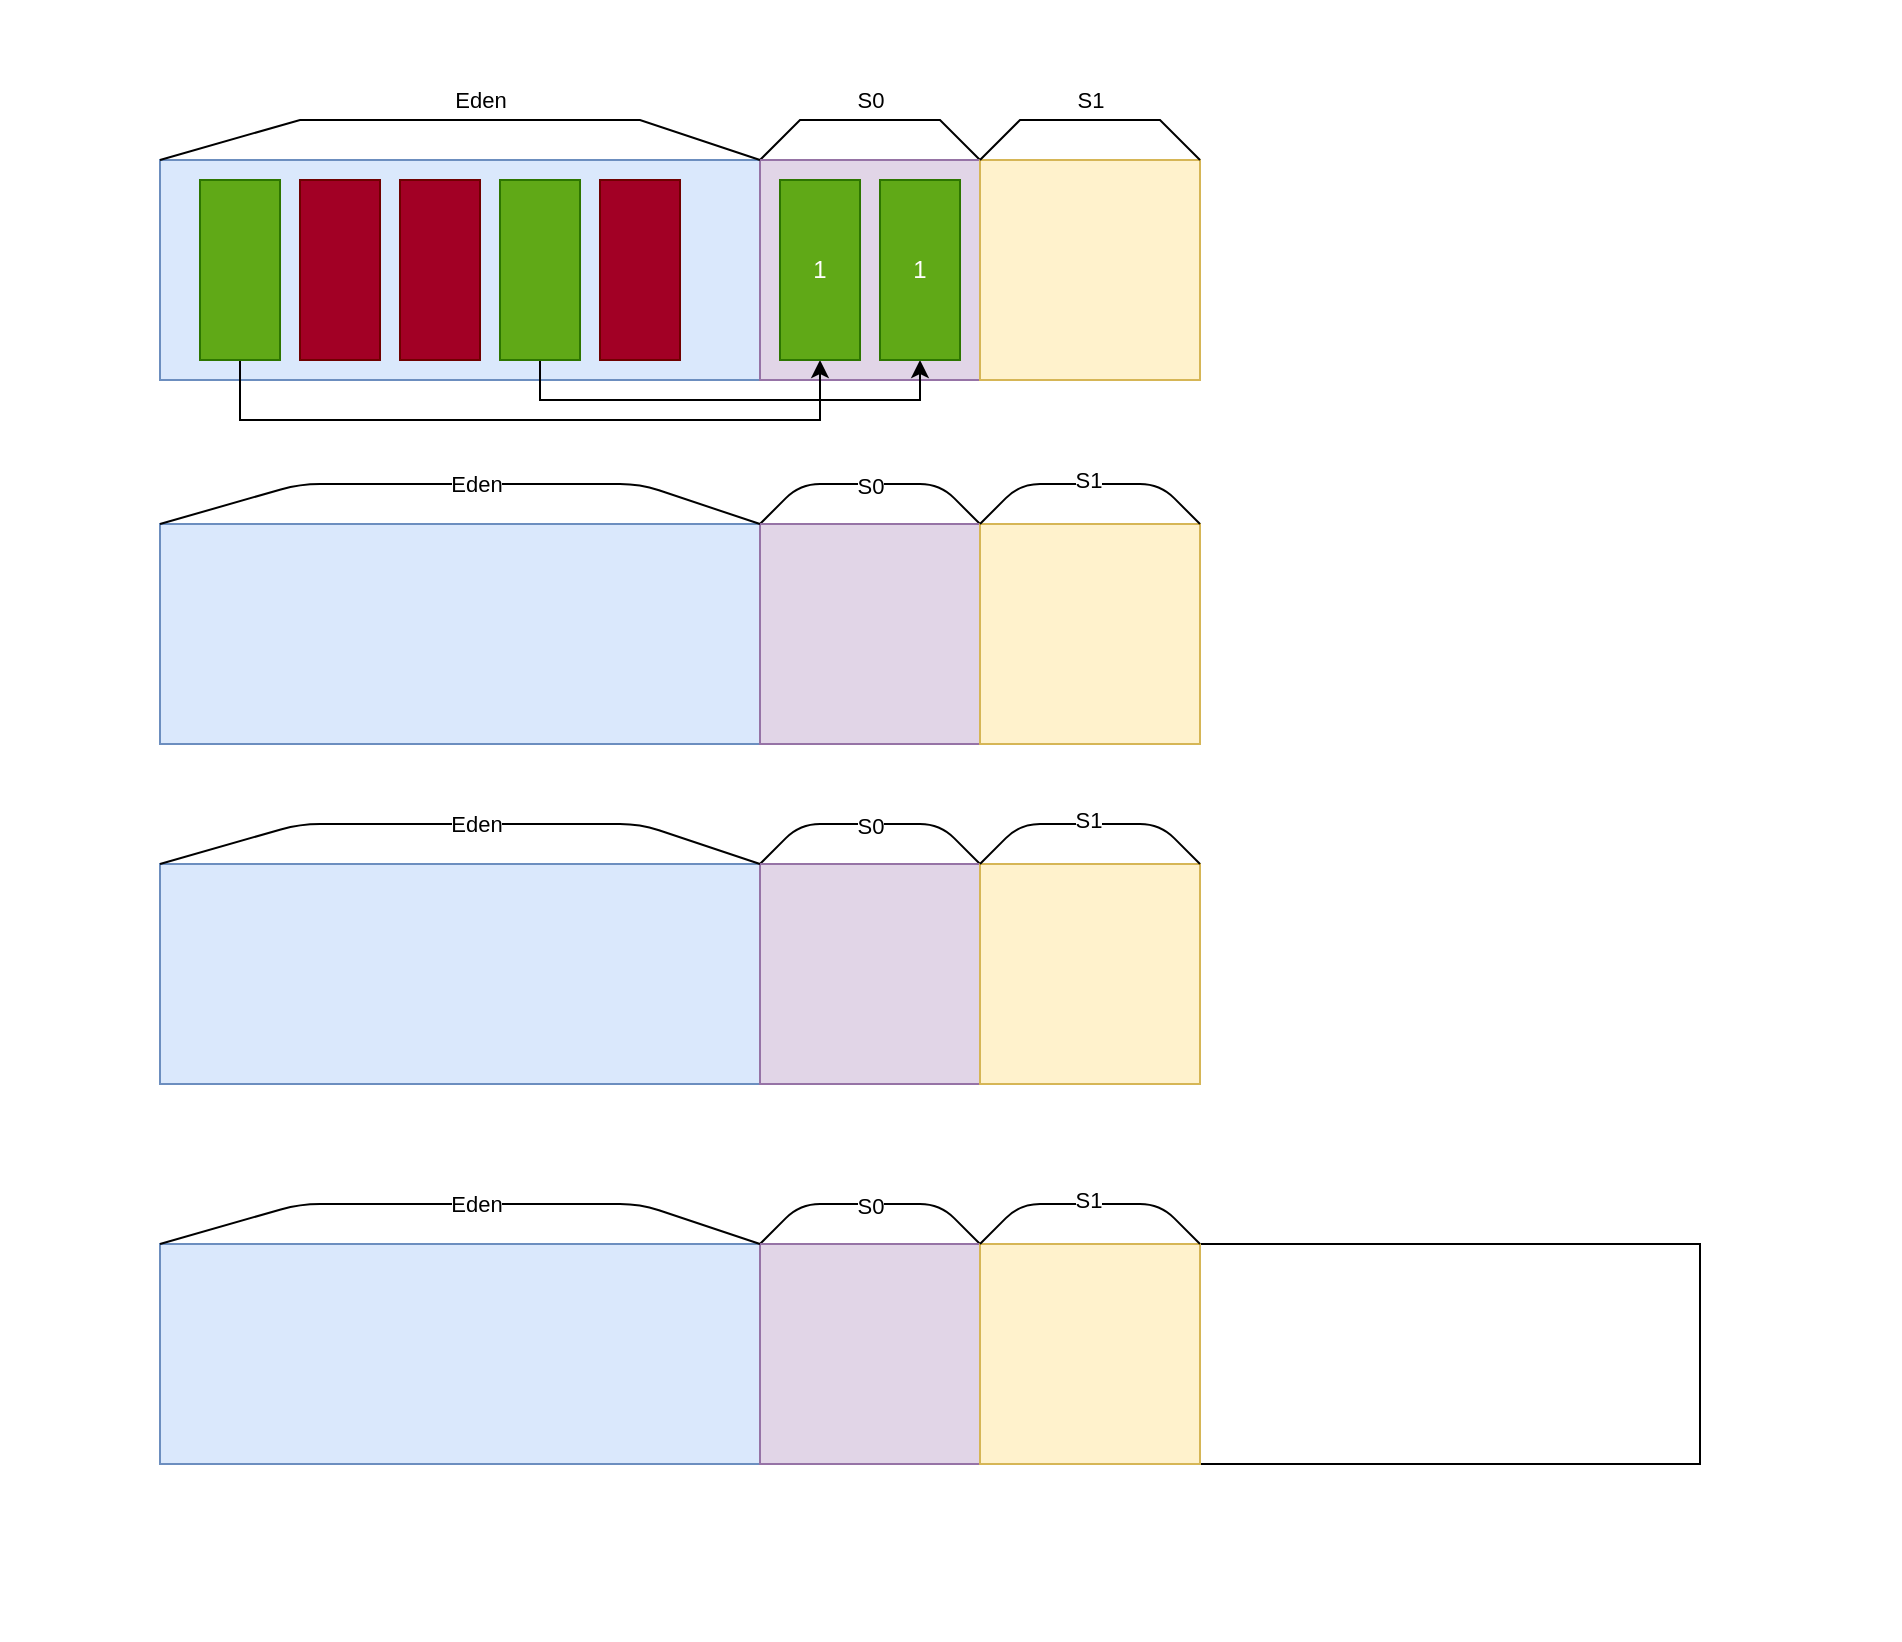 <svg xmlns="http://www.w3.org/2000/svg" version="1.1" height="821.0px" width="951.0px" viewBox="-10 -10 971.0 841.0" content="&lt;mxGraphModel dx=&quot;1864&quot; dy=&quot;1408&quot; grid=&quot;1&quot; gridSize=&quot;10&quot; guides=&quot;1&quot; tooltips=&quot;1&quot; connect=&quot;1&quot; arrows=&quot;1&quot; fold=&quot;1&quot; page=&quot;0&quot; pageScale=&quot;1&quot; pageWidth=&quot;827&quot; pageHeight=&quot;1169&quot; math=&quot;0&quot; shadow=&quot;0&quot;&gt;&lt;root&gt;&lt;mxCell id=&quot;0&quot;/&gt;&lt;mxCell id=&quot;1&quot; parent=&quot;0&quot;/&gt;&lt;mxCell id=&quot;194&quot; value=&quot;&quot; style=&quot;whiteSpace=wrap;html=1;strokeColor=none;&quot; parent=&quot;1&quot; vertex=&quot;1&quot;&gt;&lt;mxGeometry x=&quot;-610&quot; y=&quot;-220&quot; width=&quot;950&quot; height=&quot;820&quot; as=&quot;geometry&quot;/&gt;&lt;/mxCell&gt;&lt;mxCell id=&quot;228&quot; value=&quot;&quot; style=&quot;rounded=0;whiteSpace=wrap;html=1;fillColor=#dae8fc;strokeColor=#6c8ebf;&quot; vertex=&quot;1&quot; parent=&quot;1&quot;&gt;&lt;mxGeometry x=&quot;-530&quot; y=&quot;-140&quot; width=&quot;300&quot; height=&quot;110&quot; as=&quot;geometry&quot;/&gt;&lt;/mxCell&gt;&lt;mxCell id=&quot;244&quot; style=&quot;edgeStyle=none;html=1;exitX=0;exitY=0;exitDx=0;exitDy=0;entryX=0;entryY=0;entryDx=0;entryDy=0;endArrow=none;endFill=0;rounded=0;&quot; edge=&quot;1&quot; parent=&quot;1&quot; source=&quot;229&quot; target=&quot;230&quot;&gt;&lt;mxGeometry relative=&quot;1&quot; as=&quot;geometry&quot;&gt;&lt;Array as=&quot;points&quot;&gt;&lt;mxPoint x=&quot;-210&quot; y=&quot;-160&quot;/&gt;&lt;mxPoint x=&quot;-175&quot; y=&quot;-160&quot;/&gt;&lt;mxPoint x=&quot;-140&quot; y=&quot;-160&quot;/&gt;&lt;/Array&gt;&lt;/mxGeometry&gt;&lt;/mxCell&gt;&lt;mxCell id=&quot;245&quot; value=&quot;S0&quot; style=&quot;edgeLabel;html=1;align=center;verticalAlign=middle;resizable=0;points=[];&quot; vertex=&quot;1&quot; connectable=&quot;0&quot; parent=&quot;244&quot;&gt;&lt;mxGeometry x=&quot;-0.147&quot; y=&quot;-1&quot; relative=&quot;1&quot; as=&quot;geometry&quot;&gt;&lt;mxPoint x=&quot;9&quot; y=&quot;-11&quot; as=&quot;offset&quot;/&gt;&lt;/mxGeometry&gt;&lt;/mxCell&gt;&lt;mxCell id=&quot;229&quot; value=&quot;&quot; style=&quot;rounded=0;whiteSpace=wrap;html=1;fillColor=#e1d5e7;strokeColor=#9673a6;&quot; vertex=&quot;1&quot; parent=&quot;1&quot;&gt;&lt;mxGeometry x=&quot;-230&quot; y=&quot;-140&quot; width=&quot;110&quot; height=&quot;110&quot; as=&quot;geometry&quot;/&gt;&lt;/mxCell&gt;&lt;mxCell id=&quot;230&quot; value=&quot;&quot; style=&quot;rounded=0;whiteSpace=wrap;html=1;fillColor=#fff2cc;strokeColor=#d6b656;&quot; vertex=&quot;1&quot; parent=&quot;1&quot;&gt;&lt;mxGeometry x=&quot;-120&quot; y=&quot;-140&quot; width=&quot;110&quot; height=&quot;110&quot; as=&quot;geometry&quot;/&gt;&lt;/mxCell&gt;&lt;mxCell id=&quot;240&quot; value=&quot;&quot; style=&quot;rounded=0;whiteSpace=wrap;html=1;&quot; vertex=&quot;1&quot; parent=&quot;1&quot;&gt;&lt;mxGeometry x=&quot;-10&quot; y=&quot;402&quot; width=&quot;250&quot; height=&quot;110&quot; as=&quot;geometry&quot;/&gt;&lt;/mxCell&gt;&lt;mxCell id=&quot;241&quot; style=&quot;edgeStyle=none;html=1;exitX=0;exitY=0;exitDx=0;exitDy=0;entryX=1;entryY=0;entryDx=0;entryDy=0;endArrow=none;endFill=0;rounded=0;&quot; edge=&quot;1&quot; parent=&quot;1&quot; source=&quot;228&quot; target=&quot;228&quot;&gt;&lt;mxGeometry relative=&quot;1&quot; as=&quot;geometry&quot;&gt;&lt;Array as=&quot;points&quot;&gt;&lt;mxPoint x=&quot;-460&quot; y=&quot;-160&quot;/&gt;&lt;mxPoint x=&quot;-380&quot; y=&quot;-160&quot;/&gt;&lt;mxPoint x=&quot;-290&quot; y=&quot;-160&quot;/&gt;&lt;/Array&gt;&lt;/mxGeometry&gt;&lt;/mxCell&gt;&lt;mxCell id=&quot;243&quot; value=&quot;Eden&quot; style=&quot;edgeLabel;html=1;align=center;verticalAlign=middle;resizable=0;points=[];&quot; vertex=&quot;1&quot; connectable=&quot;0&quot; parent=&quot;241&quot;&gt;&lt;mxGeometry x=&quot;0.096&quot; relative=&quot;1&quot; as=&quot;geometry&quot;&gt;&lt;mxPoint x=&quot;-5&quot; y=&quot;-10&quot; as=&quot;offset&quot;/&gt;&lt;/mxGeometry&gt;&lt;/mxCell&gt;&lt;mxCell id=&quot;246&quot; style=&quot;edgeStyle=none;html=1;exitX=0;exitY=0;exitDx=0;exitDy=0;entryX=1;entryY=0;entryDx=0;entryDy=0;endArrow=none;endFill=0;rounded=0;&quot; edge=&quot;1&quot; parent=&quot;1&quot; source=&quot;230&quot; target=&quot;230&quot;&gt;&lt;mxGeometry relative=&quot;1&quot; as=&quot;geometry&quot;&gt;&lt;Array as=&quot;points&quot;&gt;&lt;mxPoint x=&quot;-100&quot; y=&quot;-160&quot;/&gt;&lt;mxPoint x=&quot;-65&quot; y=&quot;-160&quot;/&gt;&lt;mxPoint x=&quot;-30&quot; y=&quot;-160&quot;/&gt;&lt;/Array&gt;&lt;/mxGeometry&gt;&lt;/mxCell&gt;&lt;mxCell id=&quot;247&quot; value=&quot;S1&quot; style=&quot;edgeLabel;html=1;align=center;verticalAlign=middle;resizable=0;points=[];&quot; vertex=&quot;1&quot; connectable=&quot;0&quot; parent=&quot;246&quot;&gt;&lt;mxGeometry x=&quot;-0.173&quot; y=&quot;2&quot; relative=&quot;1&quot; as=&quot;geometry&quot;&gt;&lt;mxPoint x=&quot;11&quot; y=&quot;-8&quot; as=&quot;offset&quot;/&gt;&lt;/mxGeometry&gt;&lt;/mxCell&gt;&lt;mxCell id=&quot;248&quot; value=&quot;&quot; style=&quot;rounded=0;whiteSpace=wrap;html=1;fillColor=#dae8fc;strokeColor=#6c8ebf;&quot; vertex=&quot;1&quot; parent=&quot;1&quot;&gt;&lt;mxGeometry x=&quot;-530&quot; y=&quot;42&quot; width=&quot;300&quot; height=&quot;110&quot; as=&quot;geometry&quot;/&gt;&lt;/mxCell&gt;&lt;mxCell id=&quot;249&quot; style=&quot;edgeStyle=none;html=1;exitX=0;exitY=0;exitDx=0;exitDy=0;entryX=0;entryY=0;entryDx=0;entryDy=0;endArrow=none;endFill=0;&quot; edge=&quot;1&quot; parent=&quot;1&quot; source=&quot;251&quot; target=&quot;252&quot;&gt;&lt;mxGeometry relative=&quot;1&quot; as=&quot;geometry&quot;&gt;&lt;Array as=&quot;points&quot;&gt;&lt;mxPoint x=&quot;-210&quot; y=&quot;22&quot;/&gt;&lt;mxPoint x=&quot;-175&quot; y=&quot;22&quot;/&gt;&lt;mxPoint x=&quot;-140&quot; y=&quot;22&quot;/&gt;&lt;/Array&gt;&lt;/mxGeometry&gt;&lt;/mxCell&gt;&lt;mxCell id=&quot;250&quot; value=&quot;S0&quot; style=&quot;edgeLabel;html=1;align=center;verticalAlign=middle;resizable=0;points=[];&quot; vertex=&quot;1&quot; connectable=&quot;0&quot; parent=&quot;249&quot;&gt;&lt;mxGeometry x=&quot;-0.147&quot; y=&quot;-1&quot; relative=&quot;1&quot; as=&quot;geometry&quot;&gt;&lt;mxPoint x=&quot;9&quot; as=&quot;offset&quot;/&gt;&lt;/mxGeometry&gt;&lt;/mxCell&gt;&lt;mxCell id=&quot;251&quot; value=&quot;&quot; style=&quot;rounded=0;whiteSpace=wrap;html=1;fillColor=#e1d5e7;strokeColor=#9673a6;&quot; vertex=&quot;1&quot; parent=&quot;1&quot;&gt;&lt;mxGeometry x=&quot;-230&quot; y=&quot;42&quot; width=&quot;110&quot; height=&quot;110&quot; as=&quot;geometry&quot;/&gt;&lt;/mxCell&gt;&lt;mxCell id=&quot;252&quot; value=&quot;&quot; style=&quot;rounded=0;whiteSpace=wrap;html=1;fillColor=#fff2cc;strokeColor=#d6b656;&quot; vertex=&quot;1&quot; parent=&quot;1&quot;&gt;&lt;mxGeometry x=&quot;-120&quot; y=&quot;42&quot; width=&quot;110&quot; height=&quot;110&quot; as=&quot;geometry&quot;/&gt;&lt;/mxCell&gt;&lt;mxCell id=&quot;253&quot; style=&quot;edgeStyle=none;html=1;exitX=0;exitY=0;exitDx=0;exitDy=0;entryX=1;entryY=0;entryDx=0;entryDy=0;endArrow=none;endFill=0;&quot; edge=&quot;1&quot; parent=&quot;1&quot; source=&quot;248&quot; target=&quot;248&quot;&gt;&lt;mxGeometry relative=&quot;1&quot; as=&quot;geometry&quot;&gt;&lt;Array as=&quot;points&quot;&gt;&lt;mxPoint x=&quot;-460&quot; y=&quot;22&quot;/&gt;&lt;mxPoint x=&quot;-380&quot; y=&quot;22&quot;/&gt;&lt;mxPoint x=&quot;-290&quot; y=&quot;22&quot;/&gt;&lt;/Array&gt;&lt;/mxGeometry&gt;&lt;/mxCell&gt;&lt;mxCell id=&quot;254&quot; value=&quot;Eden&quot; style=&quot;edgeLabel;html=1;align=center;verticalAlign=middle;resizable=0;points=[];&quot; vertex=&quot;1&quot; connectable=&quot;0&quot; parent=&quot;253&quot;&gt;&lt;mxGeometry x=&quot;0.096&quot; relative=&quot;1&quot; as=&quot;geometry&quot;&gt;&lt;mxPoint x=&quot;-7&quot; as=&quot;offset&quot;/&gt;&lt;/mxGeometry&gt;&lt;/mxCell&gt;&lt;mxCell id=&quot;255&quot; style=&quot;edgeStyle=none;html=1;exitX=0;exitY=0;exitDx=0;exitDy=0;entryX=1;entryY=0;entryDx=0;entryDy=0;endArrow=none;endFill=0;&quot; edge=&quot;1&quot; parent=&quot;1&quot; source=&quot;252&quot; target=&quot;252&quot;&gt;&lt;mxGeometry relative=&quot;1&quot; as=&quot;geometry&quot;&gt;&lt;Array as=&quot;points&quot;&gt;&lt;mxPoint x=&quot;-100&quot; y=&quot;22&quot;/&gt;&lt;mxPoint x=&quot;-65&quot; y=&quot;22&quot;/&gt;&lt;mxPoint x=&quot;-30&quot; y=&quot;22&quot;/&gt;&lt;/Array&gt;&lt;/mxGeometry&gt;&lt;/mxCell&gt;&lt;mxCell id=&quot;256&quot; value=&quot;S1&quot; style=&quot;edgeLabel;html=1;align=center;verticalAlign=middle;resizable=0;points=[];&quot; vertex=&quot;1&quot; connectable=&quot;0&quot; parent=&quot;255&quot;&gt;&lt;mxGeometry x=&quot;-0.173&quot; y=&quot;2&quot; relative=&quot;1&quot; as=&quot;geometry&quot;&gt;&lt;mxPoint x=&quot;10&quot; as=&quot;offset&quot;/&gt;&lt;/mxGeometry&gt;&lt;/mxCell&gt;&lt;mxCell id=&quot;257&quot; value=&quot;&quot; style=&quot;rounded=0;whiteSpace=wrap;html=1;fillColor=#dae8fc;strokeColor=#6c8ebf;&quot; vertex=&quot;1&quot; parent=&quot;1&quot;&gt;&lt;mxGeometry x=&quot;-530&quot; y=&quot;212&quot; width=&quot;300&quot; height=&quot;110&quot; as=&quot;geometry&quot;/&gt;&lt;/mxCell&gt;&lt;mxCell id=&quot;258&quot; style=&quot;edgeStyle=none;html=1;exitX=0;exitY=0;exitDx=0;exitDy=0;entryX=0;entryY=0;entryDx=0;entryDy=0;endArrow=none;endFill=0;&quot; edge=&quot;1&quot; parent=&quot;1&quot; source=&quot;260&quot; target=&quot;261&quot;&gt;&lt;mxGeometry relative=&quot;1&quot; as=&quot;geometry&quot;&gt;&lt;Array as=&quot;points&quot;&gt;&lt;mxPoint x=&quot;-210&quot; y=&quot;192&quot;/&gt;&lt;mxPoint x=&quot;-175&quot; y=&quot;192&quot;/&gt;&lt;mxPoint x=&quot;-140&quot; y=&quot;192&quot;/&gt;&lt;/Array&gt;&lt;/mxGeometry&gt;&lt;/mxCell&gt;&lt;mxCell id=&quot;259&quot; value=&quot;S0&quot; style=&quot;edgeLabel;html=1;align=center;verticalAlign=middle;resizable=0;points=[];&quot; vertex=&quot;1&quot; connectable=&quot;0&quot; parent=&quot;258&quot;&gt;&lt;mxGeometry x=&quot;-0.147&quot; y=&quot;-1&quot; relative=&quot;1&quot; as=&quot;geometry&quot;&gt;&lt;mxPoint x=&quot;9&quot; as=&quot;offset&quot;/&gt;&lt;/mxGeometry&gt;&lt;/mxCell&gt;&lt;mxCell id=&quot;260&quot; value=&quot;&quot; style=&quot;rounded=0;whiteSpace=wrap;html=1;fillColor=#e1d5e7;strokeColor=#9673a6;&quot; vertex=&quot;1&quot; parent=&quot;1&quot;&gt;&lt;mxGeometry x=&quot;-230&quot; y=&quot;212&quot; width=&quot;110&quot; height=&quot;110&quot; as=&quot;geometry&quot;/&gt;&lt;/mxCell&gt;&lt;mxCell id=&quot;261&quot; value=&quot;&quot; style=&quot;rounded=0;whiteSpace=wrap;html=1;fillColor=#fff2cc;strokeColor=#d6b656;&quot; vertex=&quot;1&quot; parent=&quot;1&quot;&gt;&lt;mxGeometry x=&quot;-120&quot; y=&quot;212&quot; width=&quot;110&quot; height=&quot;110&quot; as=&quot;geometry&quot;/&gt;&lt;/mxCell&gt;&lt;mxCell id=&quot;262&quot; style=&quot;edgeStyle=none;html=1;exitX=0;exitY=0;exitDx=0;exitDy=0;entryX=1;entryY=0;entryDx=0;entryDy=0;endArrow=none;endFill=0;&quot; edge=&quot;1&quot; parent=&quot;1&quot; source=&quot;257&quot; target=&quot;257&quot;&gt;&lt;mxGeometry relative=&quot;1&quot; as=&quot;geometry&quot;&gt;&lt;Array as=&quot;points&quot;&gt;&lt;mxPoint x=&quot;-460&quot; y=&quot;192&quot;/&gt;&lt;mxPoint x=&quot;-380&quot; y=&quot;192&quot;/&gt;&lt;mxPoint x=&quot;-290&quot; y=&quot;192&quot;/&gt;&lt;/Array&gt;&lt;/mxGeometry&gt;&lt;/mxCell&gt;&lt;mxCell id=&quot;263&quot; value=&quot;Eden&quot; style=&quot;edgeLabel;html=1;align=center;verticalAlign=middle;resizable=0;points=[];&quot; vertex=&quot;1&quot; connectable=&quot;0&quot; parent=&quot;262&quot;&gt;&lt;mxGeometry x=&quot;0.096&quot; relative=&quot;1&quot; as=&quot;geometry&quot;&gt;&lt;mxPoint x=&quot;-7&quot; as=&quot;offset&quot;/&gt;&lt;/mxGeometry&gt;&lt;/mxCell&gt;&lt;mxCell id=&quot;264&quot; style=&quot;edgeStyle=none;html=1;exitX=0;exitY=0;exitDx=0;exitDy=0;entryX=1;entryY=0;entryDx=0;entryDy=0;endArrow=none;endFill=0;&quot; edge=&quot;1&quot; parent=&quot;1&quot; source=&quot;261&quot; target=&quot;261&quot;&gt;&lt;mxGeometry relative=&quot;1&quot; as=&quot;geometry&quot;&gt;&lt;Array as=&quot;points&quot;&gt;&lt;mxPoint x=&quot;-100&quot; y=&quot;192&quot;/&gt;&lt;mxPoint x=&quot;-65&quot; y=&quot;192&quot;/&gt;&lt;mxPoint x=&quot;-30&quot; y=&quot;192&quot;/&gt;&lt;/Array&gt;&lt;/mxGeometry&gt;&lt;/mxCell&gt;&lt;mxCell id=&quot;265&quot; value=&quot;S1&quot; style=&quot;edgeLabel;html=1;align=center;verticalAlign=middle;resizable=0;points=[];&quot; vertex=&quot;1&quot; connectable=&quot;0&quot; parent=&quot;264&quot;&gt;&lt;mxGeometry x=&quot;-0.173&quot; y=&quot;2&quot; relative=&quot;1&quot; as=&quot;geometry&quot;&gt;&lt;mxPoint x=&quot;10&quot; as=&quot;offset&quot;/&gt;&lt;/mxGeometry&gt;&lt;/mxCell&gt;&lt;mxCell id=&quot;266&quot; value=&quot;&quot; style=&quot;rounded=0;whiteSpace=wrap;html=1;fillColor=#dae8fc;strokeColor=#6c8ebf;&quot; vertex=&quot;1&quot; parent=&quot;1&quot;&gt;&lt;mxGeometry x=&quot;-530&quot; y=&quot;402&quot; width=&quot;300&quot; height=&quot;110&quot; as=&quot;geometry&quot;/&gt;&lt;/mxCell&gt;&lt;mxCell id=&quot;267&quot; style=&quot;edgeStyle=none;html=1;exitX=0;exitY=0;exitDx=0;exitDy=0;entryX=0;entryY=0;entryDx=0;entryDy=0;endArrow=none;endFill=0;&quot; edge=&quot;1&quot; parent=&quot;1&quot; source=&quot;269&quot; target=&quot;270&quot;&gt;&lt;mxGeometry relative=&quot;1&quot; as=&quot;geometry&quot;&gt;&lt;Array as=&quot;points&quot;&gt;&lt;mxPoint x=&quot;-210&quot; y=&quot;382&quot;/&gt;&lt;mxPoint x=&quot;-175&quot; y=&quot;382&quot;/&gt;&lt;mxPoint x=&quot;-140&quot; y=&quot;382&quot;/&gt;&lt;/Array&gt;&lt;/mxGeometry&gt;&lt;/mxCell&gt;&lt;mxCell id=&quot;268&quot; value=&quot;S0&quot; style=&quot;edgeLabel;html=1;align=center;verticalAlign=middle;resizable=0;points=[];&quot; vertex=&quot;1&quot; connectable=&quot;0&quot; parent=&quot;267&quot;&gt;&lt;mxGeometry x=&quot;-0.147&quot; y=&quot;-1&quot; relative=&quot;1&quot; as=&quot;geometry&quot;&gt;&lt;mxPoint x=&quot;9&quot; as=&quot;offset&quot;/&gt;&lt;/mxGeometry&gt;&lt;/mxCell&gt;&lt;mxCell id=&quot;269&quot; value=&quot;&quot; style=&quot;rounded=0;whiteSpace=wrap;html=1;fillColor=#e1d5e7;strokeColor=#9673a6;&quot; vertex=&quot;1&quot; parent=&quot;1&quot;&gt;&lt;mxGeometry x=&quot;-230&quot; y=&quot;402&quot; width=&quot;110&quot; height=&quot;110&quot; as=&quot;geometry&quot;/&gt;&lt;/mxCell&gt;&lt;mxCell id=&quot;270&quot; value=&quot;&quot; style=&quot;rounded=0;whiteSpace=wrap;html=1;fillColor=#fff2cc;strokeColor=#d6b656;&quot; vertex=&quot;1&quot; parent=&quot;1&quot;&gt;&lt;mxGeometry x=&quot;-120&quot; y=&quot;402&quot; width=&quot;110&quot; height=&quot;110&quot; as=&quot;geometry&quot;/&gt;&lt;/mxCell&gt;&lt;mxCell id=&quot;271&quot; style=&quot;edgeStyle=none;html=1;exitX=0;exitY=0;exitDx=0;exitDy=0;entryX=1;entryY=0;entryDx=0;entryDy=0;endArrow=none;endFill=0;&quot; edge=&quot;1&quot; parent=&quot;1&quot; source=&quot;266&quot; target=&quot;266&quot;&gt;&lt;mxGeometry relative=&quot;1&quot; as=&quot;geometry&quot;&gt;&lt;Array as=&quot;points&quot;&gt;&lt;mxPoint x=&quot;-460&quot; y=&quot;382&quot;/&gt;&lt;mxPoint x=&quot;-380&quot; y=&quot;382&quot;/&gt;&lt;mxPoint x=&quot;-290&quot; y=&quot;382&quot;/&gt;&lt;/Array&gt;&lt;/mxGeometry&gt;&lt;/mxCell&gt;&lt;mxCell id=&quot;272&quot; value=&quot;Eden&quot; style=&quot;edgeLabel;html=1;align=center;verticalAlign=middle;resizable=0;points=[];&quot; vertex=&quot;1&quot; connectable=&quot;0&quot; parent=&quot;271&quot;&gt;&lt;mxGeometry x=&quot;0.096&quot; relative=&quot;1&quot; as=&quot;geometry&quot;&gt;&lt;mxPoint x=&quot;-7&quot; as=&quot;offset&quot;/&gt;&lt;/mxGeometry&gt;&lt;/mxCell&gt;&lt;mxCell id=&quot;273&quot; style=&quot;edgeStyle=none;html=1;exitX=0;exitY=0;exitDx=0;exitDy=0;entryX=1;entryY=0;entryDx=0;entryDy=0;endArrow=none;endFill=0;&quot; edge=&quot;1&quot; parent=&quot;1&quot; source=&quot;270&quot; target=&quot;270&quot;&gt;&lt;mxGeometry relative=&quot;1&quot; as=&quot;geometry&quot;&gt;&lt;Array as=&quot;points&quot;&gt;&lt;mxPoint x=&quot;-100&quot; y=&quot;382&quot;/&gt;&lt;mxPoint x=&quot;-65&quot; y=&quot;382&quot;/&gt;&lt;mxPoint x=&quot;-30&quot; y=&quot;382&quot;/&gt;&lt;/Array&gt;&lt;/mxGeometry&gt;&lt;/mxCell&gt;&lt;mxCell id=&quot;274&quot; value=&quot;S1&quot; style=&quot;edgeLabel;html=1;align=center;verticalAlign=middle;resizable=0;points=[];&quot; vertex=&quot;1&quot; connectable=&quot;0&quot; parent=&quot;273&quot;&gt;&lt;mxGeometry x=&quot;-0.173&quot; y=&quot;2&quot; relative=&quot;1&quot; as=&quot;geometry&quot;&gt;&lt;mxPoint x=&quot;10&quot; as=&quot;offset&quot;/&gt;&lt;/mxGeometry&gt;&lt;/mxCell&gt;&lt;mxCell id=&quot;283&quot; style=&quot;edgeStyle=none;html=1;exitX=0.5;exitY=1;exitDx=0;exitDy=0;entryX=0.5;entryY=1;entryDx=0;entryDy=0;endArrow=classic;endFill=1;rounded=0;&quot; edge=&quot;1&quot; parent=&quot;1&quot; source=&quot;275&quot; target=&quot;281&quot;&gt;&lt;mxGeometry relative=&quot;1&quot; as=&quot;geometry&quot;&gt;&lt;Array as=&quot;points&quot;&gt;&lt;mxPoint x=&quot;-490&quot; y=&quot;-10&quot;/&gt;&lt;mxPoint x=&quot;-350&quot; y=&quot;-10&quot;/&gt;&lt;mxPoint x=&quot;-200&quot; y=&quot;-10&quot;/&gt;&lt;/Array&gt;&lt;/mxGeometry&gt;&lt;/mxCell&gt;&lt;mxCell id=&quot;275&quot; value=&quot;&quot; style=&quot;rounded=0;whiteSpace=wrap;html=1;fillColor=#60a917;strokeColor=#2D7600;fontColor=#ffffff;&quot; vertex=&quot;1&quot; parent=&quot;1&quot;&gt;&lt;mxGeometry x=&quot;-510&quot; y=&quot;-130&quot; width=&quot;40&quot; height=&quot;90&quot; as=&quot;geometry&quot;/&gt;&lt;/mxCell&gt;&lt;mxCell id=&quot;276&quot; value=&quot;&quot; style=&quot;rounded=0;whiteSpace=wrap;html=1;fillColor=#a20025;strokeColor=#6F0000;fontColor=#ffffff;&quot; vertex=&quot;1&quot; parent=&quot;1&quot;&gt;&lt;mxGeometry x=&quot;-460&quot; y=&quot;-130&quot; width=&quot;40&quot; height=&quot;90&quot; as=&quot;geometry&quot;/&gt;&lt;/mxCell&gt;&lt;mxCell id=&quot;277&quot; value=&quot;&quot; style=&quot;rounded=0;whiteSpace=wrap;html=1;fillColor=#a20025;strokeColor=#6F0000;fontColor=#ffffff;&quot; vertex=&quot;1&quot; parent=&quot;1&quot;&gt;&lt;mxGeometry x=&quot;-410&quot; y=&quot;-130&quot; width=&quot;40&quot; height=&quot;90&quot; as=&quot;geometry&quot;/&gt;&lt;/mxCell&gt;&lt;mxCell id=&quot;284&quot; style=&quot;edgeStyle=none;rounded=0;html=1;exitX=0.5;exitY=1;exitDx=0;exitDy=0;entryX=0.5;entryY=1;entryDx=0;entryDy=0;endArrow=classic;endFill=1;&quot; edge=&quot;1&quot; parent=&quot;1&quot; source=&quot;278&quot; target=&quot;282&quot;&gt;&lt;mxGeometry relative=&quot;1&quot; as=&quot;geometry&quot;&gt;&lt;Array as=&quot;points&quot;&gt;&lt;mxPoint x=&quot;-340&quot; y=&quot;-20&quot;/&gt;&lt;mxPoint x=&quot;-250&quot; y=&quot;-20&quot;/&gt;&lt;mxPoint x=&quot;-150&quot; y=&quot;-20&quot;/&gt;&lt;/Array&gt;&lt;/mxGeometry&gt;&lt;/mxCell&gt;&lt;mxCell id=&quot;278&quot; value=&quot;&quot; style=&quot;rounded=0;whiteSpace=wrap;html=1;fillColor=#60a917;strokeColor=#2D7600;fontColor=#ffffff;&quot; vertex=&quot;1&quot; parent=&quot;1&quot;&gt;&lt;mxGeometry x=&quot;-360&quot; y=&quot;-130&quot; width=&quot;40&quot; height=&quot;90&quot; as=&quot;geometry&quot;/&gt;&lt;/mxCell&gt;&lt;mxCell id=&quot;279&quot; value=&quot;&quot; style=&quot;rounded=0;whiteSpace=wrap;html=1;fillColor=#a20025;strokeColor=#6F0000;fontColor=#ffffff;&quot; vertex=&quot;1&quot; parent=&quot;1&quot;&gt;&lt;mxGeometry x=&quot;-310&quot; y=&quot;-130&quot; width=&quot;40&quot; height=&quot;90&quot; as=&quot;geometry&quot;/&gt;&lt;/mxCell&gt;&lt;mxCell id=&quot;281&quot; value=&quot;1&quot; style=&quot;rounded=0;whiteSpace=wrap;html=1;fillColor=#60a917;strokeColor=#2D7600;fontColor=#ffffff;&quot; vertex=&quot;1&quot; parent=&quot;1&quot;&gt;&lt;mxGeometry x=&quot;-220&quot; y=&quot;-130&quot; width=&quot;40&quot; height=&quot;90&quot; as=&quot;geometry&quot;/&gt;&lt;/mxCell&gt;&lt;mxCell id=&quot;282&quot; value=&quot;1&quot; style=&quot;rounded=0;whiteSpace=wrap;html=1;fillColor=#60a917;strokeColor=#2D7600;fontColor=#ffffff;&quot; vertex=&quot;1&quot; parent=&quot;1&quot;&gt;&lt;mxGeometry x=&quot;-170&quot; y=&quot;-130&quot; width=&quot;40&quot; height=&quot;90&quot; as=&quot;geometry&quot;/&gt;&lt;/mxCell&gt;&lt;/root&gt;&lt;/mxGraphModel&gt;"><style type="text/css"></style><rect x="0.5" y="0.5" width="950" height="820" fill="#ffffff" stroke="none" pointer-events="none"/><rect x="80.5" y="80.5" width="300" height="110" fill="#dae8fc" stroke="#6c8ebf" pointer-events="none"/><path d="M 380.5 80.5 L 400.5 60.5 L 435.5 60.5 L 470.5 60.5 L 490.5 80.5" fill="none" stroke="#000000" stroke-miterlimit="10" pointer-events="none"/><g><foreignObject style="overflow: visible; text-align: left;" pointer-events="none" width="100%" height="100%"><div xmlns="http://www.w3.org/1999/xhtml" style="display: flex; align-items: unsafe center; justify-content: unsafe center; width: 1px; height: 1px; padding-top: 51px; margin-left: 436px;"><div style="box-sizing: border-box; font-size: 0; text-align: center; "><div style="display: inline-block; font-size: 11px; font-family: Helvetica; color: #000000; line-height: 1.2; pointer-events: none; background-color: #ffffff; white-space: nowrap; ">S0</div></div></div></foreignObject></g><rect x="380.5" y="80.5" width="110" height="110" fill="#e1d5e7" stroke="#9673a6" pointer-events="none"/><rect x="490.5" y="80.5" width="110" height="110" fill="#fff2cc" stroke="#d6b656" pointer-events="none"/><rect x="600.5" y="622.5" width="250" height="110" fill="#ffffff" stroke="#000000" pointer-events="none"/><path d="M 80.5 80.5 L 150.5 60.5 L 230.5 60.5 L 320.5 60.5 L 380.5 80.5" fill="none" stroke="#000000" stroke-miterlimit="10" pointer-events="none"/><g><foreignObject style="overflow: visible; text-align: left;" pointer-events="none" width="100%" height="100%"><div xmlns="http://www.w3.org/1999/xhtml" style="display: flex; align-items: unsafe center; justify-content: unsafe center; width: 1px; height: 1px; padding-top: 51px; margin-left: 241px;"><div style="box-sizing: border-box; font-size: 0; text-align: center; "><div style="display: inline-block; font-size: 11px; font-family: Helvetica; color: #000000; line-height: 1.2; pointer-events: none; background-color: #ffffff; white-space: nowrap; ">Eden</div></div></div></foreignObject></g><path d="M 490.5 80.5 L 510.5 60.5 L 545.5 60.5 L 580.5 60.5 L 600.5 80.5" fill="none" stroke="#000000" stroke-miterlimit="10" pointer-events="none"/><g><foreignObject style="overflow: visible; text-align: left;" pointer-events="none" width="100%" height="100%"><div xmlns="http://www.w3.org/1999/xhtml" style="display: flex; align-items: unsafe center; justify-content: unsafe center; width: 1px; height: 1px; padding-top: 51px; margin-left: 546px;"><div style="box-sizing: border-box; font-size: 0; text-align: center; "><div style="display: inline-block; font-size: 11px; font-family: Helvetica; color: #000000; line-height: 1.2; pointer-events: none; background-color: #ffffff; white-space: nowrap; ">S1</div></div></div></foreignObject></g><rect x="80.5" y="262.5" width="300" height="110" fill="#dae8fc" stroke="#6c8ebf" pointer-events="none"/><path d="M 380.5 262.5 L 393.43 249.57 Q 400.5 242.5 410.5 242.5 L 425.5 242.5 Q 435.5 242.5 445.5 242.5 L 460.5 242.5 Q 470.5 242.5 477.57 249.57 L 490.5 262.5" fill="none" stroke="#000000" stroke-miterlimit="10" pointer-events="none"/><g><foreignObject style="overflow: visible; text-align: left;" pointer-events="none" width="100%" height="100%"><div xmlns="http://www.w3.org/1999/xhtml" style="display: flex; align-items: unsafe center; justify-content: unsafe center; width: 1px; height: 1px; padding-top: 244px; margin-left: 436px;"><div style="box-sizing: border-box; font-size: 0; text-align: center; "><div style="display: inline-block; font-size: 11px; font-family: Helvetica; color: #000000; line-height: 1.2; pointer-events: none; background-color: #ffffff; white-space: nowrap; ">S0</div></div></div></foreignObject></g><rect x="380.5" y="262.5" width="110" height="110" fill="#e1d5e7" stroke="#9673a6" pointer-events="none"/><rect x="490.5" y="262.5" width="110" height="110" fill="#fff2cc" stroke="#d6b656" pointer-events="none"/><path d="M 80.5 262.5 L 140.88 245.25 Q 150.5 242.5 160.5 242.5 L 220.5 242.5 Q 230.5 242.5 240.5 242.5 L 310.5 242.5 Q 320.5 242.5 329.99 245.66 L 380.5 262.5" fill="none" stroke="#000000" stroke-miterlimit="10" pointer-events="none"/><g><foreignObject style="overflow: visible; text-align: left;" pointer-events="none" width="100%" height="100%"><div xmlns="http://www.w3.org/1999/xhtml" style="display: flex; align-items: unsafe center; justify-content: unsafe center; width: 1px; height: 1px; padding-top: 243px; margin-left: 239px;"><div style="box-sizing: border-box; font-size: 0; text-align: center; "><div style="display: inline-block; font-size: 11px; font-family: Helvetica; color: #000000; line-height: 1.2; pointer-events: none; background-color: #ffffff; white-space: nowrap; ">Eden</div></div></div></foreignObject></g><path d="M 490.5 262.5 L 503.43 249.57 Q 510.5 242.5 520.5 242.5 L 535.5 242.5 Q 545.5 242.5 555.5 242.5 L 570.5 242.5 Q 580.5 242.5 587.57 249.57 L 600.5 262.5" fill="none" stroke="#000000" stroke-miterlimit="10" pointer-events="none"/><g><foreignObject style="overflow: visible; text-align: left;" pointer-events="none" width="100%" height="100%"><div xmlns="http://www.w3.org/1999/xhtml" style="display: flex; align-items: unsafe center; justify-content: unsafe center; width: 1px; height: 1px; padding-top: 241px; margin-left: 545px;"><div style="box-sizing: border-box; font-size: 0; text-align: center; "><div style="display: inline-block; font-size: 11px; font-family: Helvetica; color: #000000; line-height: 1.2; pointer-events: none; background-color: #ffffff; white-space: nowrap; ">S1</div></div></div></foreignObject></g><rect x="80.5" y="432.5" width="300" height="110" fill="#dae8fc" stroke="#6c8ebf" pointer-events="none"/><path d="M 380.5 432.5 L 393.43 419.57 Q 400.5 412.5 410.5 412.5 L 425.5 412.5 Q 435.5 412.5 445.5 412.5 L 460.5 412.5 Q 470.5 412.5 477.57 419.57 L 490.5 432.5" fill="none" stroke="#000000" stroke-miterlimit="10" pointer-events="none"/><g><foreignObject style="overflow: visible; text-align: left;" pointer-events="none" width="100%" height="100%"><div xmlns="http://www.w3.org/1999/xhtml" style="display: flex; align-items: unsafe center; justify-content: unsafe center; width: 1px; height: 1px; padding-top: 414px; margin-left: 436px;"><div style="box-sizing: border-box; font-size: 0; text-align: center; "><div style="display: inline-block; font-size: 11px; font-family: Helvetica; color: #000000; line-height: 1.2; pointer-events: none; background-color: #ffffff; white-space: nowrap; ">S0</div></div></div></foreignObject></g><rect x="380.5" y="432.5" width="110" height="110" fill="#e1d5e7" stroke="#9673a6" pointer-events="none"/><rect x="490.5" y="432.5" width="110" height="110" fill="#fff2cc" stroke="#d6b656" pointer-events="none"/><path d="M 80.5 432.5 L 140.88 415.25 Q 150.5 412.5 160.5 412.5 L 220.5 412.5 Q 230.5 412.5 240.5 412.5 L 310.5 412.5 Q 320.5 412.5 329.99 415.66 L 380.5 432.5" fill="none" stroke="#000000" stroke-miterlimit="10" pointer-events="none"/><g><foreignObject style="overflow: visible; text-align: left;" pointer-events="none" width="100%" height="100%"><div xmlns="http://www.w3.org/1999/xhtml" style="display: flex; align-items: unsafe center; justify-content: unsafe center; width: 1px; height: 1px; padding-top: 413px; margin-left: 239px;"><div style="box-sizing: border-box; font-size: 0; text-align: center; "><div style="display: inline-block; font-size: 11px; font-family: Helvetica; color: #000000; line-height: 1.2; pointer-events: none; background-color: #ffffff; white-space: nowrap; ">Eden</div></div></div></foreignObject></g><path d="M 490.5 432.5 L 503.43 419.57 Q 510.5 412.5 520.5 412.5 L 535.5 412.5 Q 545.5 412.5 555.5 412.5 L 570.5 412.5 Q 580.5 412.5 587.57 419.57 L 600.5 432.5" fill="none" stroke="#000000" stroke-miterlimit="10" pointer-events="none"/><g><foreignObject style="overflow: visible; text-align: left;" pointer-events="none" width="100%" height="100%"><div xmlns="http://www.w3.org/1999/xhtml" style="display: flex; align-items: unsafe center; justify-content: unsafe center; width: 1px; height: 1px; padding-top: 411px; margin-left: 545px;"><div style="box-sizing: border-box; font-size: 0; text-align: center; "><div style="display: inline-block; font-size: 11px; font-family: Helvetica; color: #000000; line-height: 1.2; pointer-events: none; background-color: #ffffff; white-space: nowrap; ">S1</div></div></div></foreignObject></g><rect x="80.5" y="622.5" width="300" height="110" fill="#dae8fc" stroke="#6c8ebf" pointer-events="none"/><path d="M 380.5 622.5 L 393.43 609.57 Q 400.5 602.5 410.5 602.5 L 425.5 602.5 Q 435.5 602.5 445.5 602.5 L 460.5 602.5 Q 470.5 602.5 477.57 609.57 L 490.5 622.5" fill="none" stroke="#000000" stroke-miterlimit="10" pointer-events="none"/><g><foreignObject style="overflow: visible; text-align: left;" pointer-events="none" width="100%" height="100%"><div xmlns="http://www.w3.org/1999/xhtml" style="display: flex; align-items: unsafe center; justify-content: unsafe center; width: 1px; height: 1px; padding-top: 604px; margin-left: 436px;"><div style="box-sizing: border-box; font-size: 0; text-align: center; "><div style="display: inline-block; font-size: 11px; font-family: Helvetica; color: #000000; line-height: 1.2; pointer-events: none; background-color: #ffffff; white-space: nowrap; ">S0</div></div></div></foreignObject></g><rect x="380.5" y="622.5" width="110" height="110" fill="#e1d5e7" stroke="#9673a6" pointer-events="none"/><rect x="490.5" y="622.5" width="110" height="110" fill="#fff2cc" stroke="#d6b656" pointer-events="none"/><path d="M 80.5 622.5 L 140.88 605.25 Q 150.5 602.5 160.5 602.5 L 220.5 602.5 Q 230.5 602.5 240.5 602.5 L 310.5 602.5 Q 320.5 602.5 329.99 605.66 L 380.5 622.5" fill="none" stroke="#000000" stroke-miterlimit="10" pointer-events="none"/><g><foreignObject style="overflow: visible; text-align: left;" pointer-events="none" width="100%" height="100%"><div xmlns="http://www.w3.org/1999/xhtml" style="display: flex; align-items: unsafe center; justify-content: unsafe center; width: 1px; height: 1px; padding-top: 603px; margin-left: 239px;"><div style="box-sizing: border-box; font-size: 0; text-align: center; "><div style="display: inline-block; font-size: 11px; font-family: Helvetica; color: #000000; line-height: 1.2; pointer-events: none; background-color: #ffffff; white-space: nowrap; ">Eden</div></div></div></foreignObject></g><path d="M 490.5 622.5 L 503.43 609.57 Q 510.5 602.5 520.5 602.5 L 535.5 602.5 Q 545.5 602.5 555.5 602.5 L 570.5 602.5 Q 580.5 602.5 587.57 609.57 L 600.5 622.5" fill="none" stroke="#000000" stroke-miterlimit="10" pointer-events="none"/><g><foreignObject style="overflow: visible; text-align: left;" pointer-events="none" width="100%" height="100%"><div xmlns="http://www.w3.org/1999/xhtml" style="display: flex; align-items: unsafe center; justify-content: unsafe center; width: 1px; height: 1px; padding-top: 601px; margin-left: 545px;"><div style="box-sizing: border-box; font-size: 0; text-align: center; "><div style="display: inline-block; font-size: 11px; font-family: Helvetica; color: #000000; line-height: 1.2; pointer-events: none; background-color: #ffffff; white-space: nowrap; ">S1</div></div></div></foreignObject></g><path d="M 120.5 180.5 L 120.5 210.5 L 260.5 210.5 L 410.5 210.5 L 410.5 186.87" fill="none" stroke="#000000" stroke-miterlimit="10" pointer-events="none"/><path d="M 410.5 181.62 L 414 188.62 L 410.5 186.87 L 407 188.62 Z" fill="#000000" stroke="#000000" stroke-miterlimit="10" pointer-events="none"/><rect x="100.5" y="90.5" width="40" height="90" fill="#60a917" stroke="#2d7600" pointer-events="none"/><rect x="150.5" y="90.5" width="40" height="90" fill="#a20025" stroke="#6f0000" pointer-events="none"/><rect x="200.5" y="90.5" width="40" height="90" fill="#a20025" stroke="#6f0000" pointer-events="none"/><path d="M 270.5 180.5 L 270.5 200.5 L 360.5 200.5 L 460.5 200.5 L 460.5 186.87" fill="none" stroke="#000000" stroke-miterlimit="10" pointer-events="none"/><path d="M 460.5 181.62 L 464 188.62 L 460.5 186.87 L 457 188.62 Z" fill="#000000" stroke="#000000" stroke-miterlimit="10" pointer-events="none"/><rect x="250.5" y="90.5" width="40" height="90" fill="#60a917" stroke="#2d7600" pointer-events="none"/><rect x="300.5" y="90.5" width="40" height="90" fill="#a20025" stroke="#6f0000" pointer-events="none"/><rect x="390.5" y="90.5" width="40" height="90" fill="#60a917" stroke="#2d7600" pointer-events="none"/><g><foreignObject style="overflow: visible; text-align: left;" pointer-events="none" width="100%" height="100%"><div xmlns="http://www.w3.org/1999/xhtml" style="display: flex; align-items: unsafe center; justify-content: unsafe center; width: 38px; height: 1px; padding-top: 136px; margin-left: 392px;"><div style="box-sizing: border-box; font-size: 0; text-align: center; "><div style="display: inline-block; font-size: 12px; font-family: Helvetica; color: #ffffff; line-height: 1.2; pointer-events: none; white-space: normal; word-wrap: normal; ">1</div></div></div></foreignObject></g><rect x="440.5" y="90.5" width="40" height="90" fill="#60a917" stroke="#2d7600" pointer-events="none"/><g><foreignObject style="overflow: visible; text-align: left;" pointer-events="none" width="100%" height="100%"><div xmlns="http://www.w3.org/1999/xhtml" style="display: flex; align-items: unsafe center; justify-content: unsafe center; width: 38px; height: 1px; padding-top: 136px; margin-left: 442px;"><div style="box-sizing: border-box; font-size: 0; text-align: center; "><div style="display: inline-block; font-size: 12px; font-family: Helvetica; color: #ffffff; line-height: 1.2; pointer-events: none; white-space: normal; word-wrap: normal; ">1</div></div></div></foreignObject></g></svg>